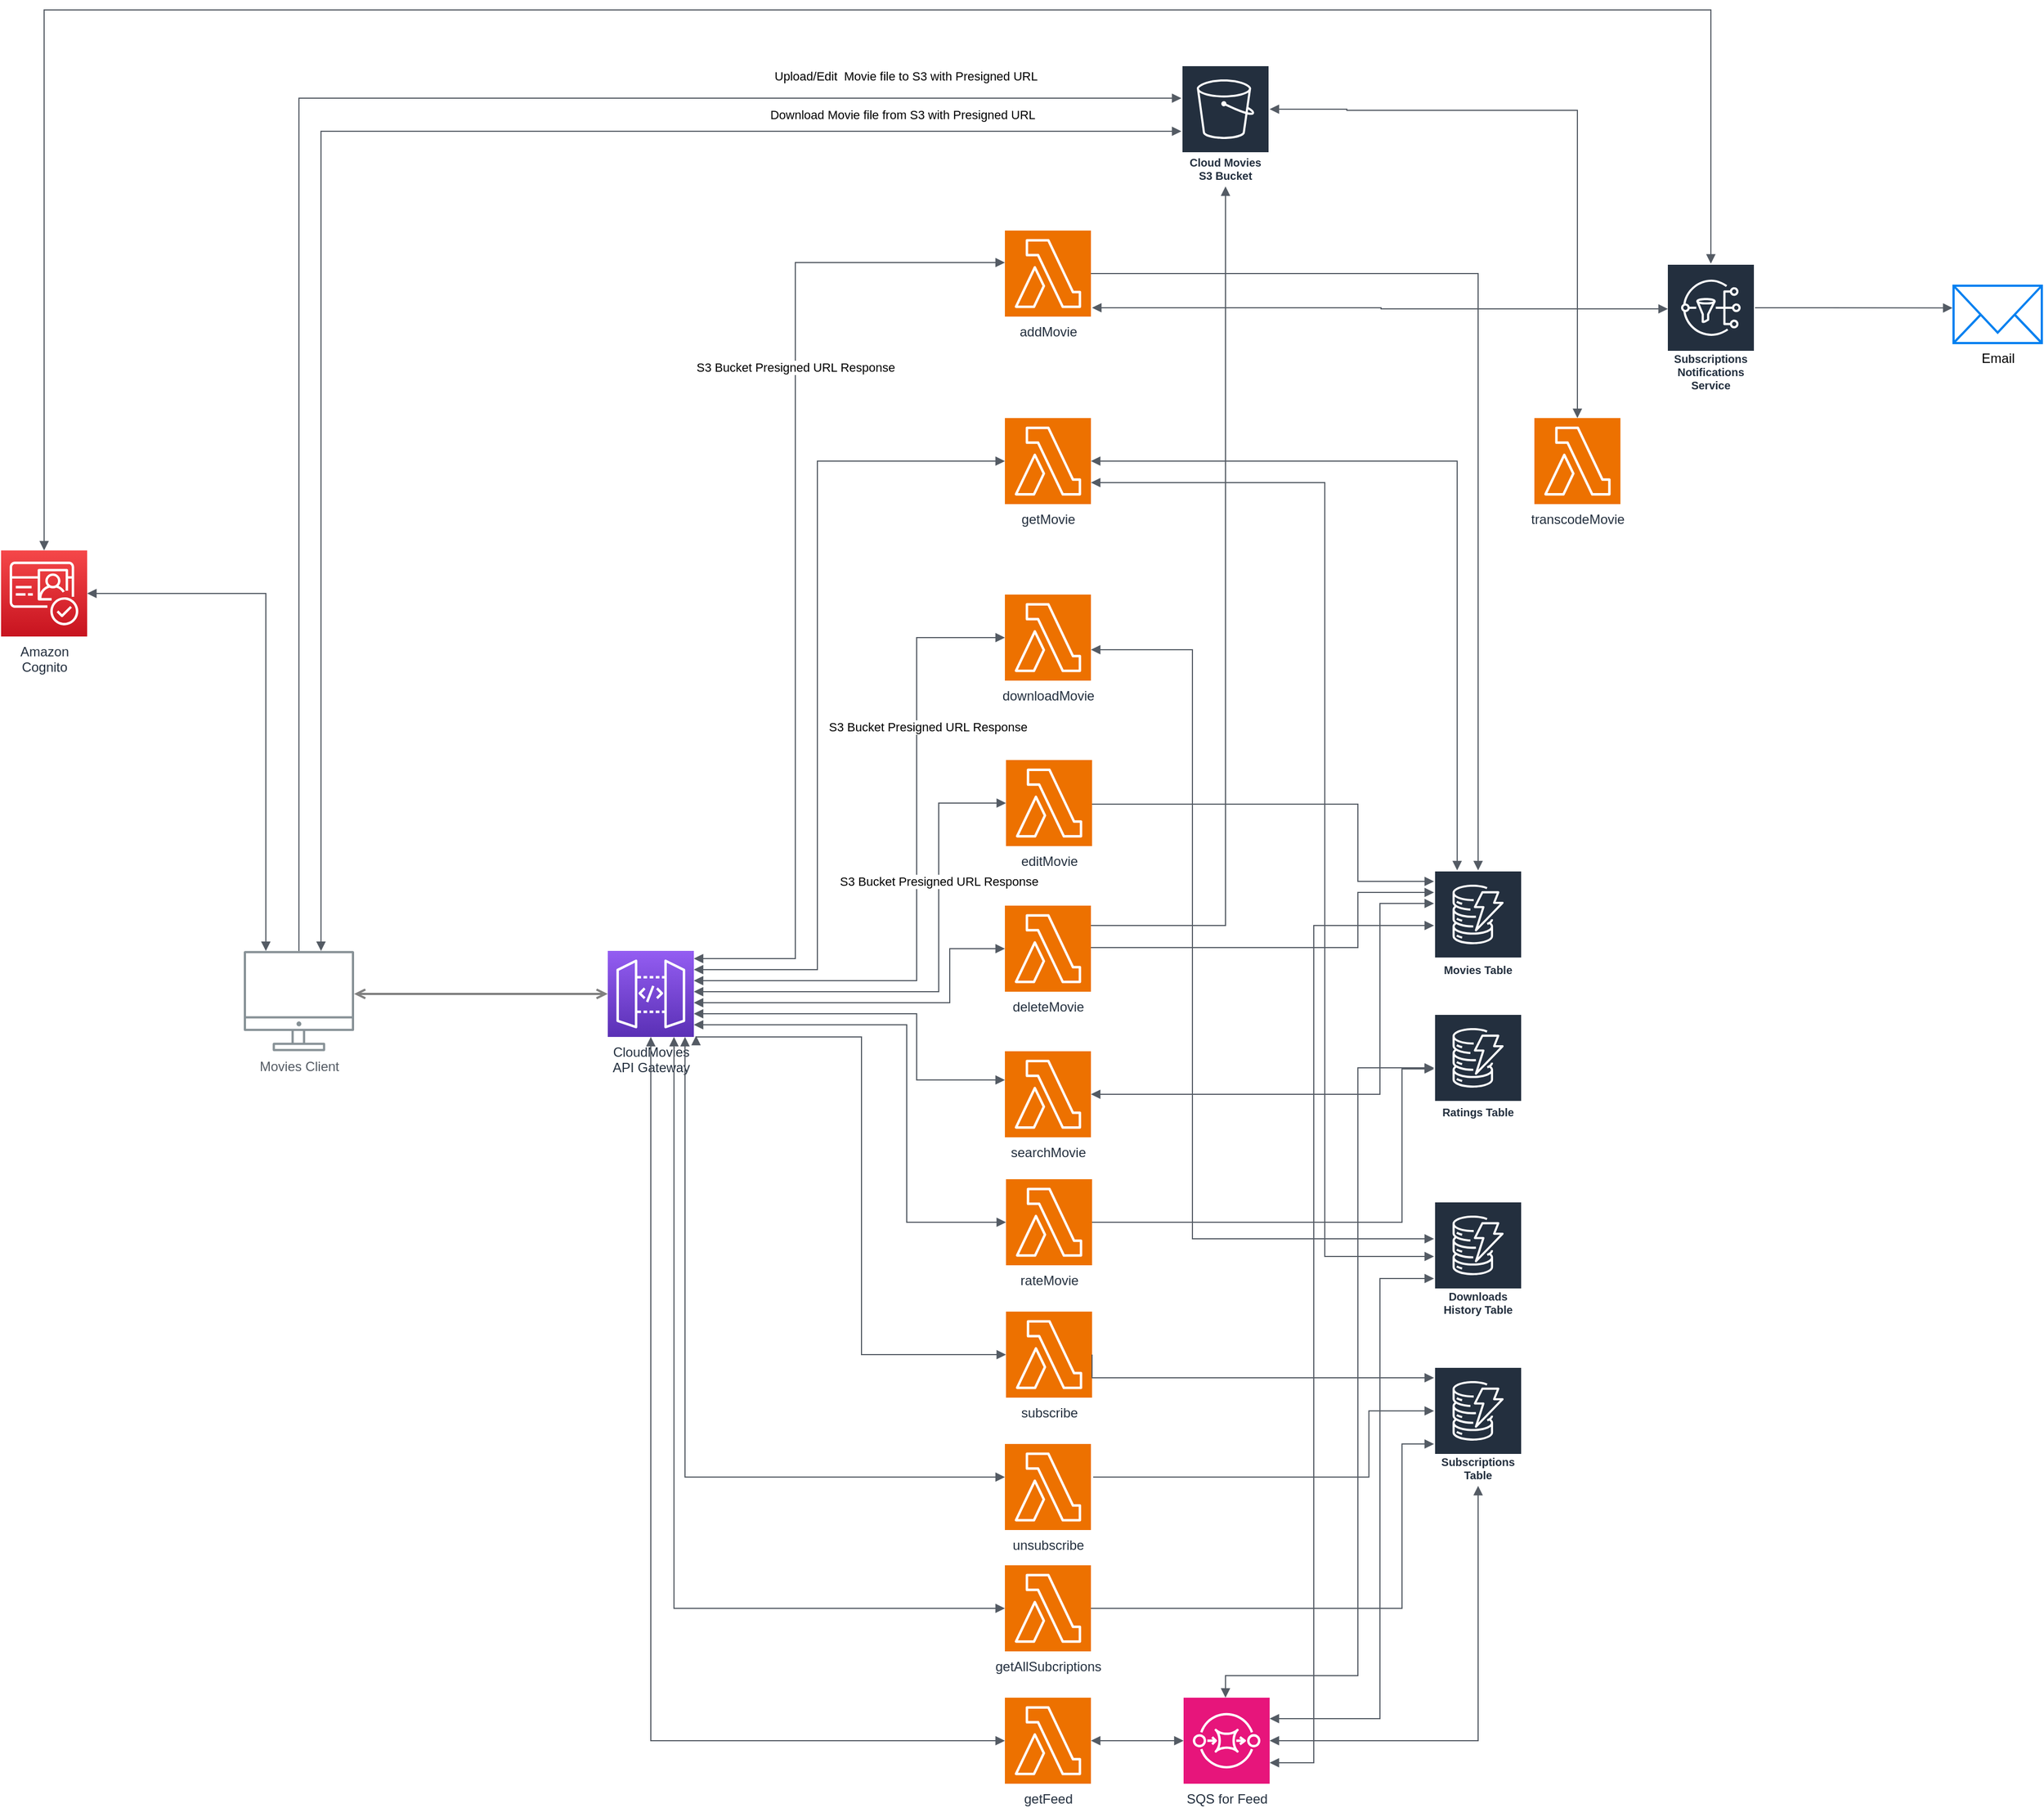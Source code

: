 <mxfile version="24.5.2" type="device">
  <diagram id="Ht1M8jgEwFfnCIfOTk4-" name="Page-1">
    <mxGraphModel dx="3762" dy="2207" grid="1" gridSize="10" guides="1" tooltips="1" connect="1" arrows="1" fold="1" page="1" pageScale="1" pageWidth="1169" pageHeight="827" math="0" shadow="0">
      <root>
        <mxCell id="0" />
        <mxCell id="1" parent="0" />
        <mxCell id="UEzPUAAOIrF-is8g5C7q-128" style="edgeStyle=orthogonalEdgeStyle;rounded=0;orthogonalLoop=1;jettySize=auto;html=1;startArrow=open;startFill=0;endArrow=open;endFill=0;strokeWidth=2;strokeColor=#808080;" parent="1" source="UEzPUAAOIrF-is8g5C7q-109" target="UEzPUAAOIrF-is8g5C7q-114" edge="1">
          <mxGeometry relative="1" as="geometry">
            <Array as="points">
              <mxPoint x="270" y="362" />
              <mxPoint x="270" y="362" />
            </Array>
          </mxGeometry>
        </mxCell>
        <mxCell id="UEzPUAAOIrF-is8g5C7q-109" value="Movies Client" style="outlineConnect=0;gradientColor=none;fontColor=#545B64;strokeColor=none;fillColor=#879196;dashed=0;verticalLabelPosition=bottom;verticalAlign=top;align=center;html=1;fontSize=12;fontStyle=0;aspect=fixed;shape=mxgraph.aws4.illustration_desktop;pointerEvents=1;labelBackgroundColor=#ffffff;" parent="1" vertex="1">
          <mxGeometry x="10" y="323" width="100" height="91" as="geometry" />
        </mxCell>
        <mxCell id="UEzPUAAOIrF-is8g5C7q-111" value="Amazon &lt;br&gt;Cognito" style="outlineConnect=0;fontColor=#232F3E;gradientColor=#F54749;gradientDirection=north;fillColor=#C7131F;strokeColor=#ffffff;dashed=0;verticalLabelPosition=bottom;verticalAlign=top;align=center;html=1;fontSize=12;fontStyle=0;aspect=fixed;shape=mxgraph.aws4.resourceIcon;resIcon=mxgraph.aws4.cognito;labelBackgroundColor=#ffffff;" parent="1" vertex="1">
          <mxGeometry x="-210" y="-40" width="78" height="78" as="geometry" />
        </mxCell>
        <mxCell id="UEzPUAAOIrF-is8g5C7q-114" value="CloudMovies&lt;div&gt;API Gateway&lt;/div&gt;" style="outlineConnect=0;fontColor=#232F3E;gradientColor=#945DF2;gradientDirection=north;fillColor=#5A30B5;strokeColor=#ffffff;dashed=0;verticalLabelPosition=bottom;verticalAlign=top;align=center;html=1;fontSize=12;fontStyle=0;aspect=fixed;shape=mxgraph.aws4.resourceIcon;resIcon=mxgraph.aws4.api_gateway;labelBackgroundColor=#ffffff;" parent="1" vertex="1">
          <mxGeometry x="340" y="323" width="78" height="78" as="geometry" />
        </mxCell>
        <mxCell id="zBTWU3pzQS9BH3Dmyjje-1" value="addMovie" style="sketch=0;points=[[0,0,0],[0.25,0,0],[0.5,0,0],[0.75,0,0],[1,0,0],[0,1,0],[0.25,1,0],[0.5,1,0],[0.75,1,0],[1,1,0],[0,0.25,0],[0,0.5,0],[0,0.75,0],[1,0.25,0],[1,0.5,0],[1,0.75,0]];outlineConnect=0;fontColor=#232F3E;fillColor=#ED7100;strokeColor=#ffffff;dashed=0;verticalLabelPosition=bottom;verticalAlign=top;align=center;html=1;fontSize=12;fontStyle=0;aspect=fixed;shape=mxgraph.aws4.resourceIcon;resIcon=mxgraph.aws4.lambda;" parent="1" vertex="1">
          <mxGeometry x="700" y="-330" width="78" height="78" as="geometry" />
        </mxCell>
        <mxCell id="zBTWU3pzQS9BH3Dmyjje-2" value="Movies Table" style="sketch=0;outlineConnect=0;fontColor=#232F3E;gradientColor=none;strokeColor=#ffffff;fillColor=#232F3E;dashed=0;verticalLabelPosition=middle;verticalAlign=bottom;align=center;html=1;whiteSpace=wrap;fontSize=10;fontStyle=1;spacing=3;shape=mxgraph.aws4.productIcon;prIcon=mxgraph.aws4.dynamodb;" parent="1" vertex="1">
          <mxGeometry x="1089" y="250" width="80" height="100" as="geometry" />
        </mxCell>
        <mxCell id="zBTWU3pzQS9BH3Dmyjje-3" value="" style="edgeStyle=orthogonalEdgeStyle;html=1;endArrow=block;elbow=vertical;startArrow=none;endFill=1;strokeColor=#545B64;rounded=0;" parent="1" source="zBTWU3pzQS9BH3Dmyjje-1" target="zBTWU3pzQS9BH3Dmyjje-2" edge="1">
          <mxGeometry width="100" relative="1" as="geometry">
            <mxPoint x="830" y="40" as="sourcePoint" />
            <mxPoint x="930" y="40" as="targetPoint" />
          </mxGeometry>
        </mxCell>
        <mxCell id="zBTWU3pzQS9BH3Dmyjje-4" value="Cloud Movies S3 Bucket" style="sketch=0;outlineConnect=0;fontColor=#232F3E;gradientColor=none;strokeColor=#ffffff;fillColor=#232F3E;dashed=0;verticalLabelPosition=middle;verticalAlign=bottom;align=center;html=1;whiteSpace=wrap;fontSize=10;fontStyle=1;spacing=3;shape=mxgraph.aws4.productIcon;prIcon=mxgraph.aws4.s3;" parent="1" vertex="1">
          <mxGeometry x="860" y="-480" width="80" height="110" as="geometry" />
        </mxCell>
        <mxCell id="zBTWU3pzQS9BH3Dmyjje-8" value="" style="edgeStyle=orthogonalEdgeStyle;html=1;endArrow=block;elbow=vertical;startArrow=none;endFill=1;strokeColor=#545B64;rounded=0;" parent="1" source="UEzPUAAOIrF-is8g5C7q-109" target="zBTWU3pzQS9BH3Dmyjje-4" edge="1">
          <mxGeometry width="100" relative="1" as="geometry">
            <mxPoint x="80" y="-255.06" as="sourcePoint" />
            <mxPoint x="598" y="-280.001" as="targetPoint" />
            <Array as="points">
              <mxPoint x="60" y="-450" />
            </Array>
          </mxGeometry>
        </mxCell>
        <mxCell id="zBTWU3pzQS9BH3Dmyjje-9" value="Upload/Edit&amp;nbsp; Movie file to S3 with Presigned URL" style="edgeLabel;html=1;align=center;verticalAlign=middle;resizable=0;points=[];" parent="zBTWU3pzQS9BH3Dmyjje-8" vertex="1" connectable="0">
          <mxGeometry x="0.236" y="-4" relative="1" as="geometry">
            <mxPoint x="351" y="-24" as="offset" />
          </mxGeometry>
        </mxCell>
        <mxCell id="zBTWU3pzQS9BH3Dmyjje-10" value="" style="edgeStyle=orthogonalEdgeStyle;html=1;endArrow=block;elbow=vertical;startArrow=block;startFill=1;endFill=1;strokeColor=#545B64;rounded=0;" parent="1" source="UEzPUAAOIrF-is8g5C7q-114" target="zBTWU3pzQS9BH3Dmyjje-1" edge="1">
          <mxGeometry width="100" relative="1" as="geometry">
            <mxPoint x="280" as="sourcePoint" />
            <mxPoint x="380" as="targetPoint" />
            <Array as="points">
              <mxPoint x="510" y="330" />
              <mxPoint x="510" y="-301" />
            </Array>
          </mxGeometry>
        </mxCell>
        <mxCell id="zBTWU3pzQS9BH3Dmyjje-11" value="S3 Bucket Presigned URL Response" style="edgeLabel;html=1;align=center;verticalAlign=middle;resizable=0;points=[];" parent="zBTWU3pzQS9BH3Dmyjje-10" vertex="1" connectable="0">
          <mxGeometry x="0.487" y="-1" relative="1" as="geometry">
            <mxPoint x="-1" y="51" as="offset" />
          </mxGeometry>
        </mxCell>
        <mxCell id="zBTWU3pzQS9BH3Dmyjje-12" style="edgeStyle=orthogonalEdgeStyle;rounded=0;orthogonalLoop=1;jettySize=auto;html=1;exitX=0.5;exitY=1;exitDx=0;exitDy=0;exitPerimeter=0;" parent="1" source="zBTWU3pzQS9BH3Dmyjje-1" target="zBTWU3pzQS9BH3Dmyjje-1" edge="1">
          <mxGeometry relative="1" as="geometry" />
        </mxCell>
        <mxCell id="zBTWU3pzQS9BH3Dmyjje-13" value="getMovie" style="sketch=0;points=[[0,0,0],[0.25,0,0],[0.5,0,0],[0.75,0,0],[1,0,0],[0,1,0],[0.25,1,0],[0.5,1,0],[0.75,1,0],[1,1,0],[0,0.25,0],[0,0.5,0],[0,0.75,0],[1,0.25,0],[1,0.5,0],[1,0.75,0]];outlineConnect=0;fontColor=#232F3E;fillColor=#ED7100;strokeColor=#ffffff;dashed=0;verticalLabelPosition=bottom;verticalAlign=top;align=center;html=1;fontSize=12;fontStyle=0;aspect=fixed;shape=mxgraph.aws4.resourceIcon;resIcon=mxgraph.aws4.lambda;" parent="1" vertex="1">
          <mxGeometry x="700" y="-160" width="78" height="78" as="geometry" />
        </mxCell>
        <mxCell id="zBTWU3pzQS9BH3Dmyjje-14" value="" style="edgeStyle=orthogonalEdgeStyle;html=1;endArrow=block;elbow=vertical;startArrow=block;startFill=1;endFill=1;strokeColor=#545B64;rounded=0;" parent="1" source="UEzPUAAOIrF-is8g5C7q-114" target="zBTWU3pzQS9BH3Dmyjje-13" edge="1">
          <mxGeometry width="100" relative="1" as="geometry">
            <mxPoint x="560" y="130" as="sourcePoint" />
            <mxPoint x="660" y="130" as="targetPoint" />
            <Array as="points">
              <mxPoint x="530" y="340" />
              <mxPoint x="530" y="-121" />
            </Array>
          </mxGeometry>
        </mxCell>
        <mxCell id="zBTWU3pzQS9BH3Dmyjje-16" value="downloadMovie" style="sketch=0;points=[[0,0,0],[0.25,0,0],[0.5,0,0],[0.75,0,0],[1,0,0],[0,1,0],[0.25,1,0],[0.5,1,0],[0.75,1,0],[1,1,0],[0,0.25,0],[0,0.5,0],[0,0.75,0],[1,0.25,0],[1,0.5,0],[1,0.75,0]];outlineConnect=0;fontColor=#232F3E;fillColor=#ED7100;strokeColor=#ffffff;dashed=0;verticalLabelPosition=bottom;verticalAlign=top;align=center;html=1;fontSize=12;fontStyle=0;aspect=fixed;shape=mxgraph.aws4.resourceIcon;resIcon=mxgraph.aws4.lambda;" parent="1" vertex="1">
          <mxGeometry x="700" width="78" height="78" as="geometry" />
        </mxCell>
        <mxCell id="zBTWU3pzQS9BH3Dmyjje-17" value="" style="edgeStyle=orthogonalEdgeStyle;html=1;endArrow=block;elbow=vertical;startArrow=block;startFill=1;endFill=1;strokeColor=#545B64;rounded=0;" parent="1" source="UEzPUAAOIrF-is8g5C7q-114" target="zBTWU3pzQS9BH3Dmyjje-16" edge="1">
          <mxGeometry width="100" relative="1" as="geometry">
            <mxPoint x="520" y="380" as="sourcePoint" />
            <mxPoint x="620" y="380" as="targetPoint" />
            <Array as="points">
              <mxPoint x="620" y="350" />
              <mxPoint x="620" y="39" />
            </Array>
          </mxGeometry>
        </mxCell>
        <mxCell id="zBTWU3pzQS9BH3Dmyjje-18" value="S3 Bucket Presigned URL Response" style="edgeLabel;html=1;align=center;verticalAlign=middle;resizable=0;points=[];" parent="zBTWU3pzQS9BH3Dmyjje-17" vertex="1" connectable="0">
          <mxGeometry x="0.216" y="1" relative="1" as="geometry">
            <mxPoint x="11" y="-72" as="offset" />
          </mxGeometry>
        </mxCell>
        <mxCell id="zBTWU3pzQS9BH3Dmyjje-19" value="" style="edgeStyle=orthogonalEdgeStyle;html=1;endArrow=block;elbow=vertical;startArrow=block;startFill=1;endFill=1;strokeColor=#545B64;rounded=0;" parent="1" source="UEzPUAAOIrF-is8g5C7q-109" target="zBTWU3pzQS9BH3Dmyjje-4" edge="1">
          <mxGeometry width="100" relative="1" as="geometry">
            <mxPoint x="200" y="-50" as="sourcePoint" />
            <mxPoint x="300" y="-50" as="targetPoint" />
            <Array as="points">
              <mxPoint x="80" y="-420" />
            </Array>
          </mxGeometry>
        </mxCell>
        <mxCell id="zBTWU3pzQS9BH3Dmyjje-20" value="Download Movie file from S3 with Presigned URL" style="edgeLabel;html=1;align=center;verticalAlign=middle;resizable=0;points=[];" parent="zBTWU3pzQS9BH3Dmyjje-19" vertex="1" connectable="0">
          <mxGeometry x="0.665" relative="1" as="geometry">
            <mxPoint x="2" y="-15" as="offset" />
          </mxGeometry>
        </mxCell>
        <mxCell id="zBTWU3pzQS9BH3Dmyjje-21" value="" style="edgeStyle=orthogonalEdgeStyle;html=1;endArrow=block;elbow=vertical;startArrow=block;startFill=1;endFill=1;strokeColor=#545B64;rounded=0;" parent="1" source="UEzPUAAOIrF-is8g5C7q-111" target="UEzPUAAOIrF-is8g5C7q-109" edge="1">
          <mxGeometry width="100" relative="1" as="geometry">
            <mxPoint x="-90" y="210" as="sourcePoint" />
            <mxPoint x="10" y="210" as="targetPoint" />
            <Array as="points">
              <mxPoint x="30" y="-1" />
            </Array>
          </mxGeometry>
        </mxCell>
        <mxCell id="zBTWU3pzQS9BH3Dmyjje-22" value="editMovie" style="sketch=0;points=[[0,0,0],[0.25,0,0],[0.5,0,0],[0.75,0,0],[1,0,0],[0,1,0],[0.25,1,0],[0.5,1,0],[0.75,1,0],[1,1,0],[0,0.25,0],[0,0.5,0],[0,0.75,0],[1,0.25,0],[1,0.5,0],[1,0.75,0]];outlineConnect=0;fontColor=#232F3E;fillColor=#ED7100;strokeColor=#ffffff;dashed=0;verticalLabelPosition=bottom;verticalAlign=top;align=center;html=1;fontSize=12;fontStyle=0;aspect=fixed;shape=mxgraph.aws4.resourceIcon;resIcon=mxgraph.aws4.lambda;" parent="1" vertex="1">
          <mxGeometry x="701" y="150" width="78" height="78" as="geometry" />
        </mxCell>
        <mxCell id="zBTWU3pzQS9BH3Dmyjje-23" value="" style="edgeStyle=orthogonalEdgeStyle;html=1;endArrow=block;elbow=vertical;startArrow=block;startFill=1;endFill=1;strokeColor=#545B64;rounded=0;entryX=0;entryY=0.5;entryDx=0;entryDy=0;entryPerimeter=0;" parent="1" source="UEzPUAAOIrF-is8g5C7q-114" target="zBTWU3pzQS9BH3Dmyjje-22" edge="1">
          <mxGeometry width="100" relative="1" as="geometry">
            <mxPoint x="490" y="380" as="sourcePoint" />
            <mxPoint x="660" y="360" as="targetPoint" />
            <Array as="points">
              <mxPoint x="640" y="360" />
              <mxPoint x="640" y="189" />
            </Array>
          </mxGeometry>
        </mxCell>
        <mxCell id="zBTWU3pzQS9BH3Dmyjje-24" value="" style="edgeStyle=orthogonalEdgeStyle;html=1;endArrow=block;elbow=vertical;startArrow=none;endFill=1;strokeColor=#545B64;rounded=0;" parent="1" source="zBTWU3pzQS9BH3Dmyjje-22" target="zBTWU3pzQS9BH3Dmyjje-2" edge="1">
          <mxGeometry width="100" relative="1" as="geometry">
            <mxPoint x="830" y="210" as="sourcePoint" />
            <mxPoint x="1080" y="270" as="targetPoint" />
            <Array as="points">
              <mxPoint x="1020" y="190" />
              <mxPoint x="1020" y="260" />
            </Array>
          </mxGeometry>
        </mxCell>
        <mxCell id="zBTWU3pzQS9BH3Dmyjje-26" value="S3 Bucket Presigned URL Response" style="edgeLabel;html=1;align=center;verticalAlign=middle;resizable=0;points=[];" parent="1" vertex="1" connectable="0">
          <mxGeometry x="640" y="259.999" as="geometry" />
        </mxCell>
        <mxCell id="zBTWU3pzQS9BH3Dmyjje-27" value="deleteMovie" style="sketch=0;points=[[0,0,0],[0.25,0,0],[0.5,0,0],[0.75,0,0],[1,0,0],[0,1,0],[0.25,1,0],[0.5,1,0],[0.75,1,0],[1,1,0],[0,0.25,0],[0,0.5,0],[0,0.75,0],[1,0.25,0],[1,0.5,0],[1,0.75,0]];outlineConnect=0;fontColor=#232F3E;fillColor=#ED7100;strokeColor=#ffffff;dashed=0;verticalLabelPosition=bottom;verticalAlign=top;align=center;html=1;fontSize=12;fontStyle=0;aspect=fixed;shape=mxgraph.aws4.resourceIcon;resIcon=mxgraph.aws4.lambda;" parent="1" vertex="1">
          <mxGeometry x="700" y="282" width="78" height="78" as="geometry" />
        </mxCell>
        <mxCell id="zBTWU3pzQS9BH3Dmyjje-28" value="" style="edgeStyle=orthogonalEdgeStyle;html=1;endArrow=block;elbow=vertical;startArrow=block;startFill=1;endFill=1;strokeColor=#545B64;rounded=0;" parent="1" source="UEzPUAAOIrF-is8g5C7q-114" target="zBTWU3pzQS9BH3Dmyjje-27" edge="1">
          <mxGeometry width="100" relative="1" as="geometry">
            <mxPoint x="430" y="380" as="sourcePoint" />
            <mxPoint x="550" y="380" as="targetPoint" />
            <Array as="points">
              <mxPoint x="650" y="370" />
              <mxPoint x="650" y="321" />
            </Array>
          </mxGeometry>
        </mxCell>
        <mxCell id="zBTWU3pzQS9BH3Dmyjje-29" value="" style="edgeStyle=orthogonalEdgeStyle;html=1;endArrow=block;elbow=vertical;startArrow=none;endFill=1;strokeColor=#545B64;rounded=0;" parent="1" source="zBTWU3pzQS9BH3Dmyjje-27" target="zBTWU3pzQS9BH3Dmyjje-2" edge="1">
          <mxGeometry width="100" relative="1" as="geometry">
            <mxPoint x="810" y="330" as="sourcePoint" />
            <mxPoint x="910" y="330" as="targetPoint" />
            <Array as="points">
              <mxPoint x="1020" y="320" />
              <mxPoint x="1020" y="270" />
            </Array>
          </mxGeometry>
        </mxCell>
        <mxCell id="zBTWU3pzQS9BH3Dmyjje-31" value="" style="edgeStyle=orthogonalEdgeStyle;html=1;endArrow=block;elbow=vertical;startArrow=none;endFill=1;strokeColor=#545B64;rounded=0;" parent="1" source="zBTWU3pzQS9BH3Dmyjje-27" target="zBTWU3pzQS9BH3Dmyjje-4" edge="1">
          <mxGeometry width="100" relative="1" as="geometry">
            <mxPoint x="800" y="290" as="sourcePoint" />
            <mxPoint x="900" y="290" as="targetPoint" />
            <Array as="points">
              <mxPoint x="900" y="300" />
            </Array>
          </mxGeometry>
        </mxCell>
        <mxCell id="zBTWU3pzQS9BH3Dmyjje-32" value="searchMovie" style="sketch=0;points=[[0,0,0],[0.25,0,0],[0.5,0,0],[0.75,0,0],[1,0,0],[0,1,0],[0.25,1,0],[0.5,1,0],[0.75,1,0],[1,1,0],[0,0.25,0],[0,0.5,0],[0,0.75,0],[1,0.25,0],[1,0.5,0],[1,0.75,0]];outlineConnect=0;fontColor=#232F3E;fillColor=#ED7100;strokeColor=#ffffff;dashed=0;verticalLabelPosition=bottom;verticalAlign=top;align=center;html=1;fontSize=12;fontStyle=0;aspect=fixed;shape=mxgraph.aws4.resourceIcon;resIcon=mxgraph.aws4.lambda;" parent="1" vertex="1">
          <mxGeometry x="700" y="414" width="78" height="78" as="geometry" />
        </mxCell>
        <mxCell id="zBTWU3pzQS9BH3Dmyjje-33" value="" style="edgeStyle=orthogonalEdgeStyle;html=1;endArrow=block;elbow=vertical;startArrow=block;startFill=1;endFill=1;strokeColor=#545B64;rounded=0;" parent="1" source="UEzPUAAOIrF-is8g5C7q-114" target="zBTWU3pzQS9BH3Dmyjje-32" edge="1">
          <mxGeometry width="100" relative="1" as="geometry">
            <mxPoint x="520" y="400" as="sourcePoint" />
            <mxPoint x="620" y="400" as="targetPoint" />
            <Array as="points">
              <mxPoint x="620" y="380" />
              <mxPoint x="620" y="440" />
            </Array>
          </mxGeometry>
        </mxCell>
        <mxCell id="zBTWU3pzQS9BH3Dmyjje-35" value="" style="edgeStyle=orthogonalEdgeStyle;html=1;endArrow=block;elbow=vertical;startArrow=block;startFill=1;endFill=1;strokeColor=#545B64;rounded=0;exitX=1;exitY=0.5;exitDx=0;exitDy=0;exitPerimeter=0;" parent="1" source="zBTWU3pzQS9BH3Dmyjje-13" target="zBTWU3pzQS9BH3Dmyjje-2" edge="1">
          <mxGeometry width="100" relative="1" as="geometry">
            <mxPoint x="860" y="-120" as="sourcePoint" />
            <mxPoint x="960" y="-120" as="targetPoint" />
            <Array as="points">
              <mxPoint x="1110" y="-121" />
            </Array>
          </mxGeometry>
        </mxCell>
        <mxCell id="zBTWU3pzQS9BH3Dmyjje-36" value="" style="edgeStyle=orthogonalEdgeStyle;html=1;endArrow=block;elbow=vertical;startArrow=block;startFill=1;endFill=1;strokeColor=#545B64;rounded=0;exitX=1;exitY=0.5;exitDx=0;exitDy=0;exitPerimeter=0;" parent="1" source="zBTWU3pzQS9BH3Dmyjje-32" target="zBTWU3pzQS9BH3Dmyjje-2" edge="1">
          <mxGeometry width="100" relative="1" as="geometry">
            <mxPoint x="820" y="430" as="sourcePoint" />
            <mxPoint x="920" y="430" as="targetPoint" />
            <Array as="points">
              <mxPoint x="1040" y="453" />
              <mxPoint x="1040" y="280" />
            </Array>
          </mxGeometry>
        </mxCell>
        <mxCell id="zBTWU3pzQS9BH3Dmyjje-37" value="Ratings Table" style="sketch=0;outlineConnect=0;fontColor=#232F3E;gradientColor=none;strokeColor=#ffffff;fillColor=#232F3E;dashed=0;verticalLabelPosition=middle;verticalAlign=bottom;align=center;html=1;whiteSpace=wrap;fontSize=10;fontStyle=1;spacing=3;shape=mxgraph.aws4.productIcon;prIcon=mxgraph.aws4.dynamodb;" parent="1" vertex="1">
          <mxGeometry x="1089" y="380" width="80" height="99" as="geometry" />
        </mxCell>
        <mxCell id="zBTWU3pzQS9BH3Dmyjje-38" value="rateMovie" style="sketch=0;points=[[0,0,0],[0.25,0,0],[0.5,0,0],[0.75,0,0],[1,0,0],[0,1,0],[0.25,1,0],[0.5,1,0],[0.75,1,0],[1,1,0],[0,0.25,0],[0,0.5,0],[0,0.75,0],[1,0.25,0],[1,0.5,0],[1,0.75,0]];outlineConnect=0;fontColor=#232F3E;fillColor=#ED7100;strokeColor=#ffffff;dashed=0;verticalLabelPosition=bottom;verticalAlign=top;align=center;html=1;fontSize=12;fontStyle=0;aspect=fixed;shape=mxgraph.aws4.resourceIcon;resIcon=mxgraph.aws4.lambda;" parent="1" vertex="1">
          <mxGeometry x="701" y="530" width="78" height="78" as="geometry" />
        </mxCell>
        <mxCell id="zBTWU3pzQS9BH3Dmyjje-40" value="" style="edgeStyle=orthogonalEdgeStyle;html=1;endArrow=block;elbow=vertical;startArrow=block;startFill=1;endFill=1;strokeColor=#545B64;rounded=0;" parent="1" source="UEzPUAAOIrF-is8g5C7q-114" target="zBTWU3pzQS9BH3Dmyjje-38" edge="1">
          <mxGeometry width="100" relative="1" as="geometry">
            <mxPoint x="510" y="480" as="sourcePoint" />
            <mxPoint x="610" y="480" as="targetPoint" />
            <Array as="points">
              <mxPoint x="611" y="390" />
              <mxPoint x="611" y="569" />
            </Array>
          </mxGeometry>
        </mxCell>
        <mxCell id="zBTWU3pzQS9BH3Dmyjje-41" value="" style="edgeStyle=orthogonalEdgeStyle;html=1;endArrow=block;elbow=vertical;startArrow=none;endFill=1;strokeColor=#545B64;rounded=0;" parent="1" source="zBTWU3pzQS9BH3Dmyjje-38" target="zBTWU3pzQS9BH3Dmyjje-37" edge="1">
          <mxGeometry width="100" relative="1" as="geometry">
            <mxPoint x="850" y="550" as="sourcePoint" />
            <mxPoint x="950" y="550" as="targetPoint" />
            <Array as="points">
              <mxPoint x="1060" y="569" />
              <mxPoint x="1060" y="430" />
            </Array>
          </mxGeometry>
        </mxCell>
        <mxCell id="zBTWU3pzQS9BH3Dmyjje-42" value="Subscriptions Table" style="sketch=0;outlineConnect=0;fontColor=#232F3E;gradientColor=none;strokeColor=#ffffff;fillColor=#232F3E;dashed=0;verticalLabelPosition=middle;verticalAlign=bottom;align=center;html=1;whiteSpace=wrap;fontSize=10;fontStyle=1;spacing=3;shape=mxgraph.aws4.productIcon;prIcon=mxgraph.aws4.dynamodb;" parent="1" vertex="1">
          <mxGeometry x="1089" y="700" width="80" height="108" as="geometry" />
        </mxCell>
        <mxCell id="zBTWU3pzQS9BH3Dmyjje-44" value="subscribe" style="sketch=0;points=[[0,0,0],[0.25,0,0],[0.5,0,0],[0.75,0,0],[1,0,0],[0,1,0],[0.25,1,0],[0.5,1,0],[0.75,1,0],[1,1,0],[0,0.25,0],[0,0.5,0],[0,0.75,0],[1,0.25,0],[1,0.5,0],[1,0.75,0]];outlineConnect=0;fontColor=#232F3E;fillColor=#ED7100;strokeColor=#ffffff;dashed=0;verticalLabelPosition=bottom;verticalAlign=top;align=center;html=1;fontSize=12;fontStyle=0;aspect=fixed;shape=mxgraph.aws4.resourceIcon;resIcon=mxgraph.aws4.lambda;" parent="1" vertex="1">
          <mxGeometry x="701" y="650" width="78" height="78" as="geometry" />
        </mxCell>
        <mxCell id="zBTWU3pzQS9BH3Dmyjje-45" value="" style="edgeStyle=orthogonalEdgeStyle;html=1;endArrow=block;elbow=vertical;startArrow=block;startFill=1;endFill=1;strokeColor=#545B64;rounded=0;" parent="1" target="zBTWU3pzQS9BH3Dmyjje-44" edge="1">
          <mxGeometry width="100" relative="1" as="geometry">
            <mxPoint x="420" y="400" as="sourcePoint" />
            <mxPoint x="670" y="690" as="targetPoint" />
            <Array as="points">
              <mxPoint x="420" y="401" />
              <mxPoint x="570" y="401" />
              <mxPoint x="570" y="689" />
            </Array>
          </mxGeometry>
        </mxCell>
        <mxCell id="zBTWU3pzQS9BH3Dmyjje-47" value="" style="edgeStyle=orthogonalEdgeStyle;html=1;endArrow=block;elbow=vertical;startArrow=none;endFill=1;strokeColor=#545B64;rounded=0;exitX=1;exitY=0.5;exitDx=0;exitDy=0;exitPerimeter=0;" parent="1" source="zBTWU3pzQS9BH3Dmyjje-44" target="zBTWU3pzQS9BH3Dmyjje-42" edge="1">
          <mxGeometry width="100" relative="1" as="geometry">
            <mxPoint x="870" y="650" as="sourcePoint" />
            <mxPoint x="970" y="650" as="targetPoint" />
            <Array as="points">
              <mxPoint x="779" y="710" />
            </Array>
          </mxGeometry>
        </mxCell>
        <mxCell id="zBTWU3pzQS9BH3Dmyjje-48" value="Subscriptions Notifications Service" style="sketch=0;outlineConnect=0;fontColor=#232F3E;gradientColor=none;strokeColor=#ffffff;fillColor=#232F3E;dashed=0;verticalLabelPosition=middle;verticalAlign=bottom;align=center;html=1;whiteSpace=wrap;fontSize=10;fontStyle=1;spacing=3;shape=mxgraph.aws4.productIcon;prIcon=mxgraph.aws4.sns;" parent="1" vertex="1">
          <mxGeometry x="1300" y="-300" width="80" height="120" as="geometry" />
        </mxCell>
        <mxCell id="zBTWU3pzQS9BH3Dmyjje-50" value="" style="edgeStyle=orthogonalEdgeStyle;html=1;endArrow=block;elbow=vertical;startArrow=block;startFill=1;endFill=1;strokeColor=#545B64;rounded=0;exitX=1;exitY=0.75;exitDx=0;exitDy=0;exitPerimeter=0;" parent="1" edge="1">
          <mxGeometry width="100" relative="1" as="geometry">
            <mxPoint x="779" y="-260.0" as="sourcePoint" />
            <mxPoint x="1301.0" y="-258.5" as="targetPoint" />
            <Array as="points">
              <mxPoint x="1041" y="-259" />
              <mxPoint x="1301" y="-260" />
            </Array>
          </mxGeometry>
        </mxCell>
        <mxCell id="zBTWU3pzQS9BH3Dmyjje-51" value="Email" style="html=1;verticalLabelPosition=bottom;align=center;labelBackgroundColor=#ffffff;verticalAlign=top;strokeWidth=2;strokeColor=#0080F0;shadow=0;dashed=0;shape=mxgraph.ios7.icons.mail;" parent="1" vertex="1">
          <mxGeometry x="1560" y="-280" width="80" height="52" as="geometry" />
        </mxCell>
        <mxCell id="zBTWU3pzQS9BH3Dmyjje-52" value="" style="edgeStyle=orthogonalEdgeStyle;html=1;endArrow=block;elbow=vertical;startArrow=none;endFill=1;strokeColor=#545B64;rounded=0;entryX=-0.012;entryY=0.388;entryDx=0;entryDy=0;entryPerimeter=0;" parent="1" source="zBTWU3pzQS9BH3Dmyjje-48" target="zBTWU3pzQS9BH3Dmyjje-51" edge="1">
          <mxGeometry width="100" relative="1" as="geometry">
            <mxPoint x="1390" y="-260" as="sourcePoint" />
            <mxPoint x="1490" y="-260" as="targetPoint" />
            <Array as="points">
              <mxPoint x="1420" y="-260" />
              <mxPoint x="1420" y="-260" />
            </Array>
          </mxGeometry>
        </mxCell>
        <mxCell id="zBTWU3pzQS9BH3Dmyjje-53" value="unsubscribe" style="sketch=0;points=[[0,0,0],[0.25,0,0],[0.5,0,0],[0.75,0,0],[1,0,0],[0,1,0],[0.25,1,0],[0.5,1,0],[0.75,1,0],[1,1,0],[0,0.25,0],[0,0.5,0],[0,0.75,0],[1,0.25,0],[1,0.5,0],[1,0.75,0]];outlineConnect=0;fontColor=#232F3E;fillColor=#ED7100;strokeColor=#ffffff;dashed=0;verticalLabelPosition=bottom;verticalAlign=top;align=center;html=1;fontSize=12;fontStyle=0;aspect=fixed;shape=mxgraph.aws4.resourceIcon;resIcon=mxgraph.aws4.lambda;" parent="1" vertex="1">
          <mxGeometry x="700" y="770" width="78" height="78" as="geometry" />
        </mxCell>
        <mxCell id="zBTWU3pzQS9BH3Dmyjje-54" value="" style="edgeStyle=orthogonalEdgeStyle;html=1;endArrow=block;elbow=vertical;startArrow=block;startFill=1;endFill=1;strokeColor=#545B64;rounded=0;" parent="1" source="UEzPUAAOIrF-is8g5C7q-114" target="zBTWU3pzQS9BH3Dmyjje-53" edge="1">
          <mxGeometry width="100" relative="1" as="geometry">
            <mxPoint x="460" y="560" as="sourcePoint" />
            <mxPoint x="560" y="560" as="targetPoint" />
            <Array as="points">
              <mxPoint x="410" y="800" />
            </Array>
          </mxGeometry>
        </mxCell>
        <mxCell id="zBTWU3pzQS9BH3Dmyjje-55" value="" style="edgeStyle=orthogonalEdgeStyle;html=1;endArrow=block;elbow=vertical;startArrow=none;endFill=1;strokeColor=#545B64;rounded=0;exitX=1.026;exitY=0.385;exitDx=0;exitDy=0;exitPerimeter=0;" parent="1" source="zBTWU3pzQS9BH3Dmyjje-53" target="zBTWU3pzQS9BH3Dmyjje-42" edge="1">
          <mxGeometry width="100" relative="1" as="geometry">
            <mxPoint x="870" y="750" as="sourcePoint" />
            <mxPoint x="970" y="750" as="targetPoint" />
            <Array as="points">
              <mxPoint x="1030" y="800" />
              <mxPoint x="1030" y="740" />
            </Array>
          </mxGeometry>
        </mxCell>
        <mxCell id="zBTWU3pzQS9BH3Dmyjje-56" value="getAllSubcriptions" style="sketch=0;points=[[0,0,0],[0.25,0,0],[0.5,0,0],[0.75,0,0],[1,0,0],[0,1,0],[0.25,1,0],[0.5,1,0],[0.75,1,0],[1,1,0],[0,0.25,0],[0,0.5,0],[0,0.75,0],[1,0.25,0],[1,0.5,0],[1,0.75,0]];outlineConnect=0;fontColor=#232F3E;fillColor=#ED7100;strokeColor=#ffffff;dashed=0;verticalLabelPosition=bottom;verticalAlign=top;align=center;html=1;fontSize=12;fontStyle=0;aspect=fixed;shape=mxgraph.aws4.resourceIcon;resIcon=mxgraph.aws4.lambda;" parent="1" vertex="1">
          <mxGeometry x="700" y="880" width="78" height="78" as="geometry" />
        </mxCell>
        <mxCell id="zBTWU3pzQS9BH3Dmyjje-57" value="" style="edgeStyle=orthogonalEdgeStyle;html=1;endArrow=block;elbow=vertical;startArrow=block;startFill=1;endFill=1;strokeColor=#545B64;rounded=0;" parent="1" source="UEzPUAAOIrF-is8g5C7q-114" target="zBTWU3pzQS9BH3Dmyjje-56" edge="1">
          <mxGeometry width="100" relative="1" as="geometry">
            <mxPoint x="560" y="910" as="sourcePoint" />
            <mxPoint x="660" y="910" as="targetPoint" />
            <Array as="points">
              <mxPoint x="400" y="919" />
            </Array>
          </mxGeometry>
        </mxCell>
        <mxCell id="zBTWU3pzQS9BH3Dmyjje-58" value="" style="edgeStyle=orthogonalEdgeStyle;html=1;endArrow=block;elbow=vertical;startArrow=none;endFill=1;strokeColor=#545B64;rounded=0;exitX=1;exitY=0.5;exitDx=0;exitDy=0;exitPerimeter=0;" parent="1" source="zBTWU3pzQS9BH3Dmyjje-56" target="zBTWU3pzQS9BH3Dmyjje-42" edge="1">
          <mxGeometry width="100" relative="1" as="geometry">
            <mxPoint x="840" y="900" as="sourcePoint" />
            <mxPoint x="940" y="900" as="targetPoint" />
            <Array as="points">
              <mxPoint x="1060" y="919" />
              <mxPoint x="1060" y="770" />
            </Array>
          </mxGeometry>
        </mxCell>
        <mxCell id="zBTWU3pzQS9BH3Dmyjje-59" value="Downloads History Table" style="sketch=0;outlineConnect=0;fontColor=#232F3E;gradientColor=none;strokeColor=#ffffff;fillColor=#232F3E;dashed=0;verticalLabelPosition=middle;verticalAlign=bottom;align=center;html=1;whiteSpace=wrap;fontSize=10;fontStyle=1;spacing=3;shape=mxgraph.aws4.productIcon;prIcon=mxgraph.aws4.dynamodb;" parent="1" vertex="1">
          <mxGeometry x="1089" y="550" width="80" height="108" as="geometry" />
        </mxCell>
        <mxCell id="zBTWU3pzQS9BH3Dmyjje-60" value="" style="edgeStyle=orthogonalEdgeStyle;html=1;endArrow=block;elbow=vertical;startArrow=block;startFill=1;endFill=1;strokeColor=#545B64;rounded=0;" parent="1" source="zBTWU3pzQS9BH3Dmyjje-16" target="zBTWU3pzQS9BH3Dmyjje-59" edge="1">
          <mxGeometry width="100" relative="1" as="geometry">
            <mxPoint x="950" y="590" as="sourcePoint" />
            <mxPoint x="1050" y="590" as="targetPoint" />
            <Array as="points">
              <mxPoint x="870" y="50" />
              <mxPoint x="870" y="584" />
            </Array>
          </mxGeometry>
        </mxCell>
        <mxCell id="zBTWU3pzQS9BH3Dmyjje-61" value="" style="edgeStyle=orthogonalEdgeStyle;html=1;endArrow=block;elbow=vertical;startArrow=block;startFill=1;endFill=1;strokeColor=#545B64;rounded=0;exitX=1;exitY=0.75;exitDx=0;exitDy=0;exitPerimeter=0;" parent="1" source="zBTWU3pzQS9BH3Dmyjje-13" target="zBTWU3pzQS9BH3Dmyjje-59" edge="1">
          <mxGeometry width="100" relative="1" as="geometry">
            <mxPoint x="790" y="-100" as="sourcePoint" />
            <mxPoint x="890" y="-100" as="targetPoint" />
            <Array as="points">
              <mxPoint x="990" y="-101" />
              <mxPoint x="990" y="600" />
            </Array>
          </mxGeometry>
        </mxCell>
        <mxCell id="zBTWU3pzQS9BH3Dmyjje-62" value="getFeed" style="sketch=0;points=[[0,0,0],[0.25,0,0],[0.5,0,0],[0.75,0,0],[1,0,0],[0,1,0],[0.25,1,0],[0.5,1,0],[0.75,1,0],[1,1,0],[0,0.25,0],[0,0.5,0],[0,0.75,0],[1,0.25,0],[1,0.5,0],[1,0.75,0]];outlineConnect=0;fontColor=#232F3E;fillColor=#ED7100;strokeColor=#ffffff;dashed=0;verticalLabelPosition=bottom;verticalAlign=top;align=center;html=1;fontSize=12;fontStyle=0;aspect=fixed;shape=mxgraph.aws4.resourceIcon;resIcon=mxgraph.aws4.lambda;" parent="1" vertex="1">
          <mxGeometry x="700" y="1000" width="78" height="78" as="geometry" />
        </mxCell>
        <mxCell id="zBTWU3pzQS9BH3Dmyjje-63" value="" style="edgeStyle=orthogonalEdgeStyle;html=1;endArrow=block;elbow=vertical;startArrow=block;startFill=1;endFill=1;strokeColor=#545B64;rounded=0;" parent="1" source="UEzPUAAOIrF-is8g5C7q-114" target="zBTWU3pzQS9BH3Dmyjje-62" edge="1">
          <mxGeometry width="100" relative="1" as="geometry">
            <mxPoint x="530" y="1040" as="sourcePoint" />
            <mxPoint x="630" y="1040" as="targetPoint" />
            <Array as="points">
              <mxPoint x="379" y="1039" />
            </Array>
          </mxGeometry>
        </mxCell>
        <mxCell id="zBTWU3pzQS9BH3Dmyjje-64" value="" style="edgeStyle=orthogonalEdgeStyle;html=1;endArrow=block;elbow=vertical;startArrow=block;startFill=1;endFill=1;strokeColor=#545B64;rounded=0;" parent="1" source="zBTWU3pzQS9BH3Dmyjje-71" target="zBTWU3pzQS9BH3Dmyjje-42" edge="1">
          <mxGeometry width="100" relative="1" as="geometry">
            <mxPoint x="900" y="1030" as="sourcePoint" />
            <mxPoint x="1000" y="1030" as="targetPoint" />
          </mxGeometry>
        </mxCell>
        <mxCell id="zBTWU3pzQS9BH3Dmyjje-65" value="" style="edgeStyle=orthogonalEdgeStyle;html=1;endArrow=block;elbow=vertical;startArrow=block;startFill=1;endFill=1;strokeColor=#545B64;rounded=0;" parent="1" source="zBTWU3pzQS9BH3Dmyjje-71" target="zBTWU3pzQS9BH3Dmyjje-59" edge="1">
          <mxGeometry width="100" relative="1" as="geometry">
            <mxPoint x="830" y="1010" as="sourcePoint" />
            <mxPoint x="930" y="1010" as="targetPoint" />
            <Array as="points">
              <mxPoint x="870" y="1019" />
              <mxPoint x="1040" y="1019" />
              <mxPoint x="1040" y="620" />
            </Array>
          </mxGeometry>
        </mxCell>
        <mxCell id="zBTWU3pzQS9BH3Dmyjje-67" value="" style="edgeStyle=orthogonalEdgeStyle;html=1;endArrow=block;elbow=vertical;startArrow=block;startFill=1;endFill=1;strokeColor=#545B64;rounded=0;" parent="1" source="zBTWU3pzQS9BH3Dmyjje-71" target="zBTWU3pzQS9BH3Dmyjje-37" edge="1">
          <mxGeometry width="100" relative="1" as="geometry">
            <mxPoint x="810" y="1000" as="sourcePoint" />
            <mxPoint x="910" y="1000" as="targetPoint" />
            <Array as="points">
              <mxPoint x="900" y="980" />
              <mxPoint x="1020" y="980" />
              <mxPoint x="1020" y="429" />
            </Array>
          </mxGeometry>
        </mxCell>
        <mxCell id="zBTWU3pzQS9BH3Dmyjje-68" value="" style="edgeStyle=orthogonalEdgeStyle;html=1;endArrow=block;elbow=vertical;startArrow=block;startFill=1;endFill=1;strokeColor=#545B64;rounded=0;" parent="1" source="zBTWU3pzQS9BH3Dmyjje-71" target="zBTWU3pzQS9BH3Dmyjje-2" edge="1">
          <mxGeometry width="100" relative="1" as="geometry">
            <mxPoint x="800" y="1050" as="sourcePoint" />
            <mxPoint x="900" y="1050" as="targetPoint" />
            <Array as="points">
              <mxPoint x="980" y="1059" />
              <mxPoint x="980" y="300" />
            </Array>
          </mxGeometry>
        </mxCell>
        <mxCell id="zBTWU3pzQS9BH3Dmyjje-70" value="" style="edgeStyle=orthogonalEdgeStyle;html=1;endArrow=block;elbow=vertical;startArrow=block;startFill=1;endFill=1;strokeColor=#545B64;rounded=0;" parent="1" source="UEzPUAAOIrF-is8g5C7q-111" target="zBTWU3pzQS9BH3Dmyjje-48" edge="1">
          <mxGeometry width="100" relative="1" as="geometry">
            <mxPoint x="580" y="-530" as="sourcePoint" />
            <mxPoint x="680" y="-530" as="targetPoint" />
            <Array as="points">
              <mxPoint x="-171" y="-530" />
              <mxPoint x="1340" y="-530" />
            </Array>
          </mxGeometry>
        </mxCell>
        <mxCell id="zBTWU3pzQS9BH3Dmyjje-71" value="SQS for Feed" style="sketch=0;points=[[0,0,0],[0.25,0,0],[0.5,0,0],[0.75,0,0],[1,0,0],[0,1,0],[0.25,1,0],[0.5,1,0],[0.75,1,0],[1,1,0],[0,0.25,0],[0,0.5,0],[0,0.75,0],[1,0.25,0],[1,0.5,0],[1,0.75,0]];outlineConnect=0;fontColor=#232F3E;fillColor=#E7157B;strokeColor=#ffffff;dashed=0;verticalLabelPosition=bottom;verticalAlign=top;align=center;html=1;fontSize=12;fontStyle=0;aspect=fixed;shape=mxgraph.aws4.resourceIcon;resIcon=mxgraph.aws4.sqs;" parent="1" vertex="1">
          <mxGeometry x="862" y="1000" width="78" height="78" as="geometry" />
        </mxCell>
        <mxCell id="zBTWU3pzQS9BH3Dmyjje-74" value="" style="edgeStyle=orthogonalEdgeStyle;html=1;endArrow=block;elbow=vertical;startArrow=block;startFill=1;endFill=1;strokeColor=#545B64;rounded=0;" parent="1" source="zBTWU3pzQS9BH3Dmyjje-62" target="zBTWU3pzQS9BH3Dmyjje-71" edge="1">
          <mxGeometry width="100" relative="1" as="geometry">
            <mxPoint x="790" y="1150" as="sourcePoint" />
            <mxPoint x="890" y="1150" as="targetPoint" />
          </mxGeometry>
        </mxCell>
        <mxCell id="zBTWU3pzQS9BH3Dmyjje-76" value="transcodeMovie" style="sketch=0;points=[[0,0,0],[0.25,0,0],[0.5,0,0],[0.75,0,0],[1,0,0],[0,1,0],[0.25,1,0],[0.5,1,0],[0.75,1,0],[1,1,0],[0,0.25,0],[0,0.5,0],[0,0.75,0],[1,0.25,0],[1,0.5,0],[1,0.75,0]];outlineConnect=0;fontColor=#232F3E;fillColor=#ED7100;strokeColor=#ffffff;dashed=0;verticalLabelPosition=bottom;verticalAlign=top;align=center;html=1;fontSize=12;fontStyle=0;aspect=fixed;shape=mxgraph.aws4.resourceIcon;resIcon=mxgraph.aws4.lambda;" parent="1" vertex="1">
          <mxGeometry x="1180" y="-160" width="78" height="78" as="geometry" />
        </mxCell>
        <mxCell id="zBTWU3pzQS9BH3Dmyjje-79" value="" style="edgeStyle=orthogonalEdgeStyle;html=1;endArrow=block;elbow=vertical;startArrow=block;startFill=1;endFill=1;strokeColor=#545B64;rounded=0;entryX=0.5;entryY=0;entryDx=0;entryDy=0;entryPerimeter=0;" parent="1" source="zBTWU3pzQS9BH3Dmyjje-4" target="zBTWU3pzQS9BH3Dmyjje-76" edge="1">
          <mxGeometry width="100" relative="1" as="geometry">
            <mxPoint x="980" y="-440" as="sourcePoint" />
            <mxPoint x="1080" y="-440" as="targetPoint" />
            <Array as="points">
              <mxPoint x="1010" y="-440" />
              <mxPoint x="1208" y="-439" />
            </Array>
          </mxGeometry>
        </mxCell>
      </root>
    </mxGraphModel>
  </diagram>
</mxfile>
